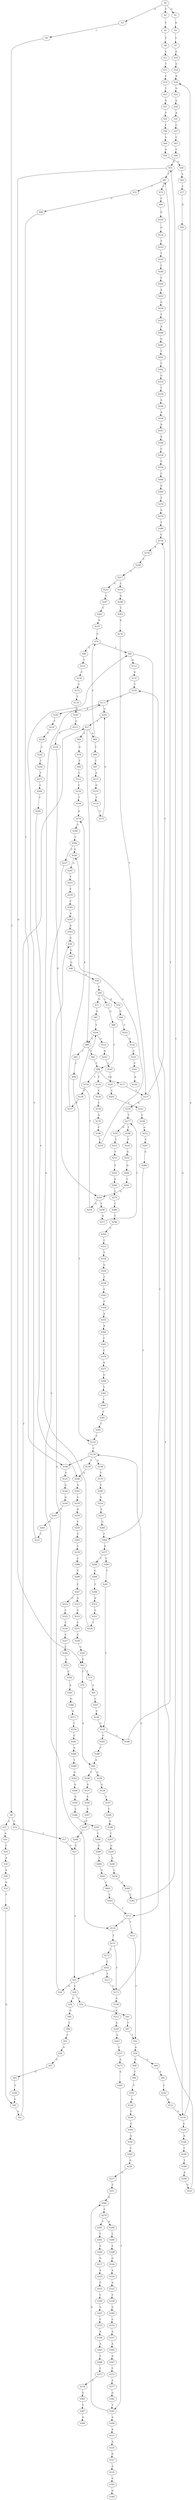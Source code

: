 strict digraph  {
	S0 -> S1 [ label = G ];
	S0 -> S2 [ label = T ];
	S0 -> S3 [ label = A ];
	S1 -> S4 [ label = A ];
	S2 -> S5 [ label = T ];
	S3 -> S6 [ label = C ];
	S4 -> S7 [ label = C ];
	S5 -> S8 [ label = C ];
	S6 -> S9 [ label = C ];
	S7 -> S10 [ label = G ];
	S8 -> S11 [ label = C ];
	S9 -> S12 [ label = G ];
	S9 -> S13 [ label = T ];
	S10 -> S14 [ label = G ];
	S11 -> S15 [ label = T ];
	S12 -> S16 [ label = A ];
	S13 -> S17 [ label = C ];
	S14 -> S18 [ label = A ];
	S15 -> S19 [ label = C ];
	S16 -> S20 [ label = T ];
	S17 -> S21 [ label = C ];
	S18 -> S22 [ label = G ];
	S19 -> S23 [ label = T ];
	S20 -> S24 [ label = A ];
	S21 -> S25 [ label = A ];
	S22 -> S26 [ label = G ];
	S23 -> S27 [ label = A ];
	S24 -> S28 [ label = A ];
	S25 -> S29 [ label = C ];
	S25 -> S30 [ label = A ];
	S26 -> S31 [ label = A ];
	S27 -> S32 [ label = T ];
	S28 -> S33 [ label = G ];
	S29 -> S34 [ label = C ];
	S29 -> S35 [ label = T ];
	S30 -> S36 [ label = G ];
	S31 -> S37 [ label = C ];
	S32 -> S38 [ label = C ];
	S33 -> S39 [ label = T ];
	S34 -> S40 [ label = G ];
	S35 -> S41 [ label = C ];
	S36 -> S42 [ label = G ];
	S37 -> S43 [ label = C ];
	S38 -> S44 [ label = A ];
	S39 -> S45 [ label = G ];
	S40 -> S46 [ label = T ];
	S41 -> S47 [ label = T ];
	S42 -> S48 [ label = G ];
	S43 -> S49 [ label = C ];
	S44 -> S50 [ label = A ];
	S45 -> S51 [ label = G ];
	S46 -> S52 [ label = T ];
	S47 -> S53 [ label = T ];
	S48 -> S54 [ label = G ];
	S49 -> S55 [ label = C ];
	S50 -> S56 [ label = G ];
	S51 -> S57 [ label = T ];
	S52 -> S58 [ label = A ];
	S53 -> S59 [ label = A ];
	S54 -> S60 [ label = T ];
	S55 -> S61 [ label = T ];
	S55 -> S62 [ label = G ];
	S56 -> S63 [ label = A ];
	S57 -> S64 [ label = T ];
	S57 -> S65 [ label = A ];
	S57 -> S66 [ label = C ];
	S58 -> S67 [ label = A ];
	S59 -> S68 [ label = C ];
	S59 -> S69 [ label = G ];
	S60 -> S70 [ label = A ];
	S60 -> S71 [ label = G ];
	S60 -> S72 [ label = C ];
	S61 -> S73 [ label = C ];
	S61 -> S74 [ label = T ];
	S62 -> S75 [ label = T ];
	S62 -> S76 [ label = C ];
	S63 -> S77 [ label = C ];
	S64 -> S78 [ label = G ];
	S65 -> S79 [ label = C ];
	S65 -> S80 [ label = T ];
	S66 -> S81 [ label = G ];
	S66 -> S82 [ label = C ];
	S67 -> S83 [ label = G ];
	S68 -> S84 [ label = T ];
	S69 -> S85 [ label = A ];
	S70 -> S86 [ label = G ];
	S71 -> S87 [ label = G ];
	S72 -> S88 [ label = G ];
	S73 -> S89 [ label = C ];
	S74 -> S90 [ label = C ];
	S75 -> S91 [ label = A ];
	S76 -> S92 [ label = A ];
	S77 -> S93 [ label = G ];
	S78 -> S94 [ label = T ];
	S79 -> S95 [ label = T ];
	S79 -> S96 [ label = C ];
	S80 -> S97 [ label = T ];
	S81 -> S98 [ label = T ];
	S82 -> S99 [ label = T ];
	S83 -> S100 [ label = T ];
	S84 -> S101 [ label = T ];
	S85 -> S102 [ label = C ];
	S86 -> S103 [ label = T ];
	S87 -> S104 [ label = T ];
	S88 -> S98 [ label = T ];
	S89 -> S105 [ label = G ];
	S90 -> S106 [ label = C ];
	S91 -> S107 [ label = C ];
	S92 -> S108 [ label = C ];
	S92 -> S109 [ label = G ];
	S93 -> S110 [ label = G ];
	S94 -> S111 [ label = C ];
	S95 -> S112 [ label = A ];
	S95 -> S113 [ label = C ];
	S96 -> S114 [ label = T ];
	S97 -> S115 [ label = A ];
	S98 -> S116 [ label = T ];
	S98 -> S117 [ label = G ];
	S98 -> S118 [ label = C ];
	S99 -> S119 [ label = T ];
	S100 -> S45 [ label = G ];
	S101 -> S120 [ label = A ];
	S102 -> S121 [ label = G ];
	S103 -> S122 [ label = G ];
	S104 -> S123 [ label = G ];
	S104 -> S66 [ label = C ];
	S105 -> S124 [ label = G ];
	S106 -> S125 [ label = G ];
	S107 -> S126 [ label = C ];
	S108 -> S127 [ label = A ];
	S109 -> S128 [ label = G ];
	S110 -> S18 [ label = A ];
	S110 -> S129 [ label = G ];
	S111 -> S130 [ label = C ];
	S112 -> S131 [ label = G ];
	S113 -> S132 [ label = C ];
	S113 -> S133 [ label = T ];
	S114 -> S134 [ label = C ];
	S115 -> S135 [ label = G ];
	S116 -> S136 [ label = C ];
	S117 -> S137 [ label = T ];
	S118 -> S138 [ label = C ];
	S119 -> S139 [ label = C ];
	S120 -> S140 [ label = C ];
	S121 -> S110 [ label = G ];
	S122 -> S141 [ label = C ];
	S123 -> S142 [ label = A ];
	S124 -> S143 [ label = T ];
	S125 -> S144 [ label = G ];
	S126 -> S145 [ label = C ];
	S127 -> S146 [ label = C ];
	S128 -> S147 [ label = T ];
	S129 -> S148 [ label = A ];
	S130 -> S149 [ label = T ];
	S131 -> S150 [ label = T ];
	S132 -> S151 [ label = T ];
	S133 -> S53 [ label = T ];
	S134 -> S152 [ label = T ];
	S135 -> S153 [ label = T ];
	S136 -> S154 [ label = T ];
	S137 -> S155 [ label = A ];
	S137 -> S156 [ label = C ];
	S138 -> S157 [ label = T ];
	S139 -> S158 [ label = A ];
	S139 -> S106 [ label = C ];
	S139 -> S159 [ label = T ];
	S140 -> S160 [ label = G ];
	S141 -> S161 [ label = C ];
	S142 -> S162 [ label = C ];
	S143 -> S163 [ label = T ];
	S144 -> S164 [ label = G ];
	S145 -> S165 [ label = G ];
	S145 -> S166 [ label = C ];
	S146 -> S167 [ label = C ];
	S147 -> S168 [ label = C ];
	S148 -> S169 [ label = C ];
	S149 -> S170 [ label = A ];
	S150 -> S171 [ label = G ];
	S151 -> S172 [ label = C ];
	S151 -> S173 [ label = T ];
	S152 -> S174 [ label = T ];
	S153 -> S175 [ label = G ];
	S154 -> S176 [ label = A ];
	S155 -> S177 [ label = T ];
	S156 -> S178 [ label = A ];
	S157 -> S170 [ label = A ];
	S158 -> S179 [ label = T ];
	S159 -> S180 [ label = A ];
	S160 -> S181 [ label = A ];
	S161 -> S182 [ label = A ];
	S162 -> S183 [ label = A ];
	S163 -> S184 [ label = C ];
	S164 -> S185 [ label = T ];
	S165 -> S186 [ label = C ];
	S166 -> S61 [ label = T ];
	S167 -> S187 [ label = T ];
	S168 -> S188 [ label = G ];
	S169 -> S189 [ label = T ];
	S170 -> S190 [ label = C ];
	S171 -> S191 [ label = G ];
	S171 -> S192 [ label = A ];
	S172 -> S193 [ label = C ];
	S173 -> S194 [ label = G ];
	S173 -> S139 [ label = C ];
	S174 -> S195 [ label = G ];
	S175 -> S191 [ label = G ];
	S176 -> S196 [ label = C ];
	S177 -> S197 [ label = A ];
	S177 -> S198 [ label = T ];
	S178 -> S199 [ label = C ];
	S179 -> S200 [ label = C ];
	S180 -> S201 [ label = A ];
	S181 -> S202 [ label = C ];
	S183 -> S203 [ label = C ];
	S184 -> S204 [ label = C ];
	S185 -> S205 [ label = A ];
	S186 -> S92 [ label = A ];
	S187 -> S206 [ label = C ];
	S188 -> S207 [ label = C ];
	S189 -> S208 [ label = A ];
	S190 -> S209 [ label = T ];
	S191 -> S57 [ label = T ];
	S192 -> S210 [ label = T ];
	S193 -> S211 [ label = T ];
	S193 -> S25 [ label = A ];
	S194 -> S212 [ label = C ];
	S195 -> S213 [ label = G ];
	S196 -> S214 [ label = T ];
	S197 -> S215 [ label = T ];
	S198 -> S216 [ label = T ];
	S199 -> S217 [ label = T ];
	S200 -> S218 [ label = A ];
	S201 -> S219 [ label = G ];
	S202 -> S220 [ label = A ];
	S203 -> S221 [ label = T ];
	S204 -> S222 [ label = A ];
	S205 -> S223 [ label = C ];
	S206 -> S21 [ label = C ];
	S207 -> S224 [ label = G ];
	S208 -> S225 [ label = G ];
	S209 -> S226 [ label = G ];
	S209 -> S227 [ label = C ];
	S210 -> S228 [ label = T ];
	S211 -> S173 [ label = T ];
	S212 -> S229 [ label = A ];
	S213 -> S230 [ label = T ];
	S214 -> S226 [ label = G ];
	S215 -> S231 [ label = T ];
	S216 -> S232 [ label = G ];
	S217 -> S233 [ label = G ];
	S217 -> S234 [ label = C ];
	S218 -> S235 [ label = T ];
	S219 -> S236 [ label = G ];
	S220 -> S237 [ label = G ];
	S221 -> S238 [ label = C ];
	S222 -> S239 [ label = G ];
	S223 -> S95 [ label = T ];
	S224 -> S240 [ label = A ];
	S225 -> S150 [ label = T ];
	S226 -> S241 [ label = A ];
	S227 -> S132 [ label = C ];
	S228 -> S242 [ label = C ];
	S229 -> S243 [ label = A ];
	S230 -> S244 [ label = G ];
	S231 -> S245 [ label = T ];
	S232 -> S246 [ label = G ];
	S233 -> S247 [ label = G ];
	S234 -> S248 [ label = G ];
	S235 -> S249 [ label = G ];
	S236 -> S250 [ label = T ];
	S237 -> S251 [ label = T ];
	S238 -> S252 [ label = A ];
	S239 -> S253 [ label = T ];
	S240 -> S254 [ label = C ];
	S241 -> S255 [ label = T ];
	S242 -> S256 [ label = T ];
	S243 -> S257 [ label = C ];
	S244 -> S258 [ label = T ];
	S244 -> S259 [ label = G ];
	S245 -> S260 [ label = A ];
	S246 -> S261 [ label = T ];
	S247 -> S262 [ label = T ];
	S248 -> S263 [ label = T ];
	S249 -> S264 [ label = T ];
	S250 -> S265 [ label = T ];
	S251 -> S266 [ label = G ];
	S252 -> S267 [ label = T ];
	S253 -> S268 [ label = A ];
	S254 -> S269 [ label = C ];
	S255 -> S270 [ label = C ];
	S256 -> S271 [ label = T ];
	S257 -> S272 [ label = A ];
	S258 -> S273 [ label = A ];
	S259 -> S104 [ label = T ];
	S260 -> S274 [ label = T ];
	S261 -> S244 [ label = G ];
	S262 -> S275 [ label = A ];
	S263 -> S276 [ label = G ];
	S264 -> S277 [ label = A ];
	S265 -> S278 [ label = T ];
	S266 -> S279 [ label = C ];
	S267 -> S280 [ label = G ];
	S268 -> S281 [ label = G ];
	S269 -> S282 [ label = C ];
	S270 -> S283 [ label = C ];
	S271 -> S284 [ label = C ];
	S272 -> S285 [ label = G ];
	S273 -> S177 [ label = T ];
	S274 -> S286 [ label = T ];
	S275 -> S79 [ label = C ];
	S276 -> S137 [ label = T ];
	S277 -> S287 [ label = C ];
	S277 -> S288 [ label = T ];
	S278 -> S289 [ label = C ];
	S279 -> S290 [ label = A ];
	S279 -> S291 [ label = T ];
	S280 -> S264 [ label = T ];
	S281 -> S292 [ label = T ];
	S282 -> S55 [ label = C ];
	S283 -> S293 [ label = A ];
	S284 -> S294 [ label = T ];
	S285 -> S295 [ label = T ];
	S286 -> S296 [ label = T ];
	S287 -> S297 [ label = C ];
	S288 -> S298 [ label = C ];
	S289 -> S299 [ label = T ];
	S290 -> S300 [ label = C ];
	S291 -> S301 [ label = C ];
	S292 -> S302 [ label = C ];
	S293 -> S303 [ label = A ];
	S294 -> S180 [ label = A ];
	S295 -> S304 [ label = A ];
	S295 -> S266 [ label = G ];
	S296 -> S305 [ label = C ];
	S297 -> S145 [ label = C ];
	S298 -> S306 [ label = T ];
	S299 -> S307 [ label = C ];
	S300 -> S308 [ label = C ];
	S301 -> S309 [ label = C ];
	S302 -> S310 [ label = G ];
	S303 -> S36 [ label = G ];
	S304 -> S311 [ label = A ];
	S305 -> S312 [ label = C ];
	S306 -> S313 [ label = A ];
	S307 -> S314 [ label = C ];
	S307 -> S315 [ label = A ];
	S308 -> S316 [ label = G ];
	S309 -> S317 [ label = G ];
	S310 -> S318 [ label = T ];
	S311 -> S319 [ label = A ];
	S312 -> S320 [ label = T ];
	S313 -> S321 [ label = G ];
	S314 -> S322 [ label = C ];
	S315 -> S323 [ label = C ];
	S316 -> S324 [ label = A ];
	S317 -> S325 [ label = A ];
	S318 -> S326 [ label = A ];
	S319 -> S327 [ label = G ];
	S320 -> S328 [ label = G ];
	S321 -> S329 [ label = T ];
	S322 -> S330 [ label = C ];
	S323 -> S331 [ label = C ];
	S324 -> S332 [ label = A ];
	S325 -> S333 [ label = C ];
	S326 -> S334 [ label = A ];
	S327 -> S335 [ label = A ];
	S328 -> S336 [ label = T ];
	S329 -> S171 [ label = G ];
	S330 -> S337 [ label = C ];
	S331 -> S338 [ label = C ];
	S332 -> S339 [ label = C ];
	S333 -> S340 [ label = C ];
	S334 -> S341 [ label = A ];
	S335 -> S342 [ label = G ];
	S336 -> S343 [ label = C ];
	S337 -> S344 [ label = T ];
	S338 -> S345 [ label = C ];
	S339 -> S346 [ label = G ];
	S340 -> S347 [ label = G ];
	S341 -> S348 [ label = A ];
	S342 -> S349 [ label = G ];
	S343 -> S350 [ label = T ];
	S344 -> S351 [ label = A ];
	S345 -> S62 [ label = G ];
	S346 -> S352 [ label = C ];
	S347 -> S353 [ label = C ];
	S348 -> S354 [ label = C ];
	S350 -> S355 [ label = A ];
	S351 -> S356 [ label = C ];
	S352 -> S357 [ label = A ];
	S353 -> S358 [ label = A ];
	S354 -> S359 [ label = C ];
	S355 -> S360 [ label = A ];
	S356 -> S361 [ label = A ];
	S357 -> S362 [ label = A ];
	S358 -> S363 [ label = A ];
	S359 -> S364 [ label = C ];
	S360 -> S365 [ label = C ];
	S361 -> S366 [ label = G ];
	S362 -> S367 [ label = A ];
	S363 -> S368 [ label = C ];
	S364 -> S369 [ label = G ];
	S365 -> S370 [ label = C ];
	S366 -> S371 [ label = A ];
	S367 -> S372 [ label = C ];
	S368 -> S373 [ label = C ];
	S369 -> S374 [ label = T ];
	S370 -> S375 [ label = A ];
	S371 -> S376 [ label = T ];
	S372 -> S377 [ label = A ];
	S373 -> S378 [ label = T ];
	S374 -> S379 [ label = G ];
	S375 -> S380 [ label = G ];
	S376 -> S381 [ label = C ];
	S377 -> S382 [ label = G ];
	S378 -> S383 [ label = G ];
	S379 -> S384 [ label = T ];
	S380 -> S385 [ label = T ];
	S381 -> S386 [ label = G ];
	S382 -> S295 [ label = T ];
	S383 -> S387 [ label = T ];
	S384 -> S156 [ label = C ];
	S385 -> S388 [ label = C ];
	S386 -> S389 [ label = T ];
	S387 -> S390 [ label = A ];
	S388 -> S391 [ label = C ];
	S389 -> S392 [ label = G ];
	S391 -> S393 [ label = T ];
	S392 -> S394 [ label = A ];
	S393 -> S119 [ label = T ];
	S394 -> S395 [ label = C ];
	S395 -> S396 [ label = C ];
	S396 -> S397 [ label = A ];
	S397 -> S398 [ label = C ];
	S398 -> S399 [ label = G ];
	S399 -> S400 [ label = T ];
	S400 -> S401 [ label = A ];
	S401 -> S402 [ label = C ];
	S402 -> S403 [ label = T ];
	S403 -> S113 [ label = C ];
}
